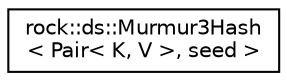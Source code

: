 digraph "类继承关系图"
{
 // LATEX_PDF_SIZE
  edge [fontname="Helvetica",fontsize="10",labelfontname="Helvetica",labelfontsize="10"];
  node [fontname="Helvetica",fontsize="10",shape=record];
  rankdir="LR";
  Node0 [label="rock::ds::Murmur3Hash\l\< Pair\< K, V \>, seed \>",height=0.2,width=0.4,color="black", fillcolor="white", style="filled",URL="$classrock_1_1ds_1_1Murmur3Hash_3_01Pair_3_01K_00_01V_01_4_00_01seed_01_4.html",tooltip=" "];
}
